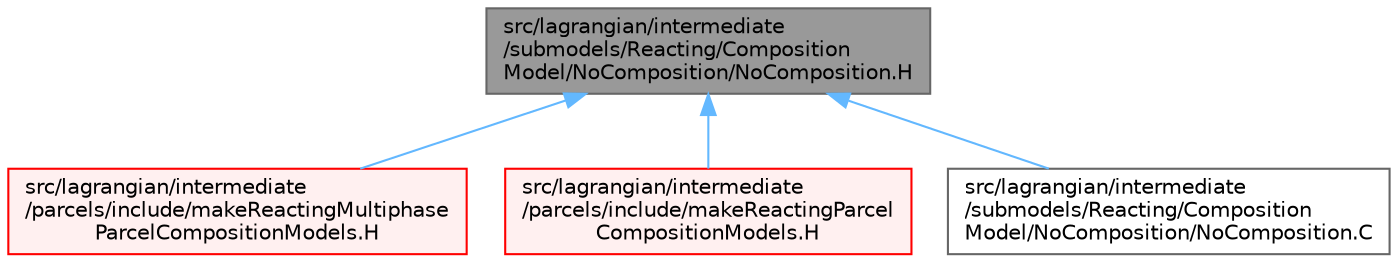 digraph "src/lagrangian/intermediate/submodels/Reacting/CompositionModel/NoComposition/NoComposition.H"
{
 // LATEX_PDF_SIZE
  bgcolor="transparent";
  edge [fontname=Helvetica,fontsize=10,labelfontname=Helvetica,labelfontsize=10];
  node [fontname=Helvetica,fontsize=10,shape=box,height=0.2,width=0.4];
  Node1 [id="Node000001",label="src/lagrangian/intermediate\l/submodels/Reacting/Composition\lModel/NoComposition/NoComposition.H",height=0.2,width=0.4,color="gray40", fillcolor="grey60", style="filled", fontcolor="black",tooltip=" "];
  Node1 -> Node2 [id="edge1_Node000001_Node000002",dir="back",color="steelblue1",style="solid",tooltip=" "];
  Node2 [id="Node000002",label="src/lagrangian/intermediate\l/parcels/include/makeReactingMultiphase\lParcelCompositionModels.H",height=0.2,width=0.4,color="red", fillcolor="#FFF0F0", style="filled",URL="$makeReactingMultiphaseParcelCompositionModels_8H.html",tooltip=" "];
  Node1 -> Node5 [id="edge2_Node000001_Node000005",dir="back",color="steelblue1",style="solid",tooltip=" "];
  Node5 [id="Node000005",label="src/lagrangian/intermediate\l/parcels/include/makeReactingParcel\lCompositionModels.H",height=0.2,width=0.4,color="red", fillcolor="#FFF0F0", style="filled",URL="$makeReactingParcelCompositionModels_8H.html",tooltip=" "];
  Node1 -> Node8 [id="edge3_Node000001_Node000008",dir="back",color="steelblue1",style="solid",tooltip=" "];
  Node8 [id="Node000008",label="src/lagrangian/intermediate\l/submodels/Reacting/Composition\lModel/NoComposition/NoComposition.C",height=0.2,width=0.4,color="grey40", fillcolor="white", style="filled",URL="$NoComposition_8C.html",tooltip=" "];
}
